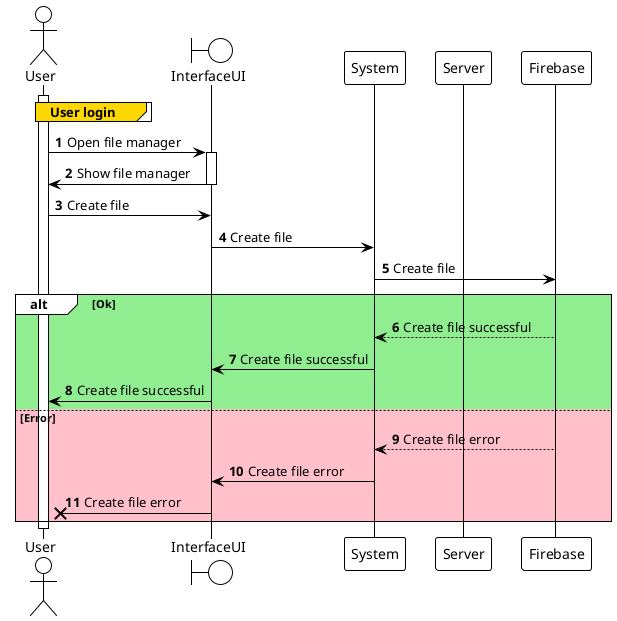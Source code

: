 @startuml
'https://plantuml.com/sequence-diagram
!theme plain

autonumber

actor User
boundary InterfaceUI
participant System
participant Server
participant Firebase

activate User
group#Gold User login

end

User -> InterfaceUI: Open file manager
activate InterfaceUI
User <- InterfaceUI: Show file manager
deactivate InterfaceUI

User -> InterfaceUI: Create file
InterfaceUI -> System: Create file
System -> Firebase: Create file

alt #LightGreen Ok
  System <-- Firebase: Create file successful
  InterfaceUI <- System: Create file successful
  User <- InterfaceUI: Create file successful
else #Pink Error
  System <-- Firebase: Create file error
  InterfaceUI <- System: Create file error
  User x<- InterfaceUI: Create file error
end

deactivate User

@enduml
